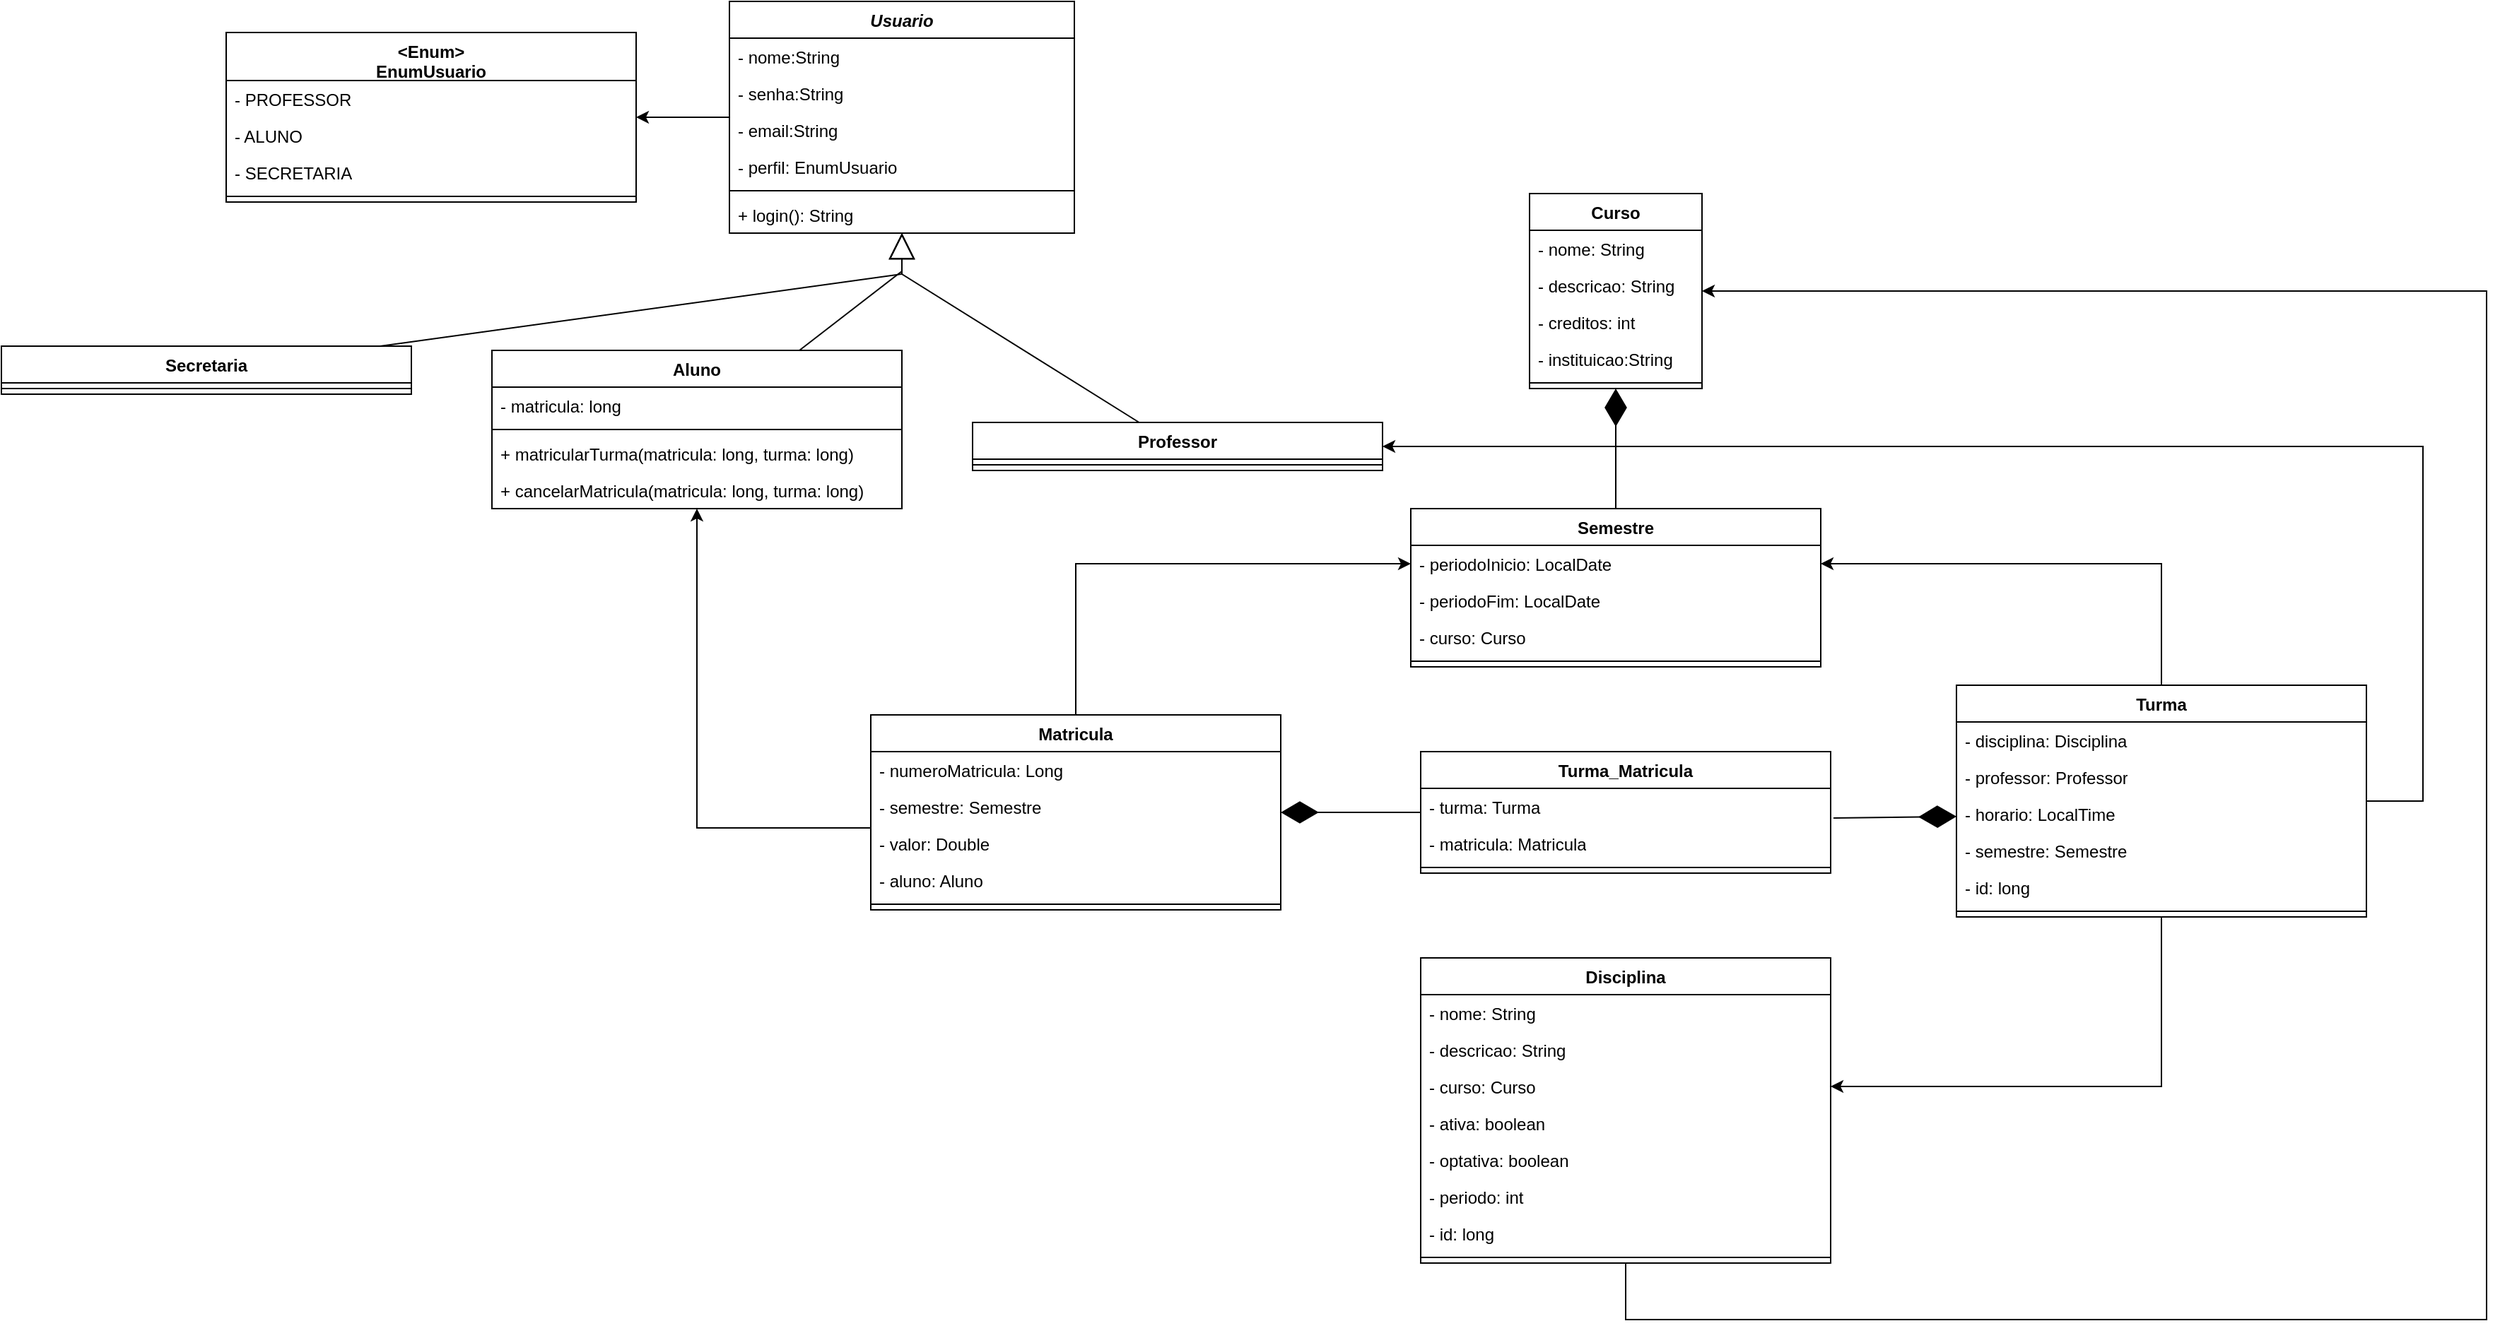 <mxfile version="26.1.0">
  <diagram name="Página-1" id="00ko7nCf5f7qOehELQm_">
    <mxGraphModel dx="1393" dy="1723" grid="0" gridSize="10" guides="1" tooltips="1" connect="1" arrows="1" fold="1" page="0" pageScale="1" pageWidth="827" pageHeight="1169" background="none" math="0" shadow="0">
      <root>
        <mxCell id="0" />
        <mxCell id="1" parent="0" />
        <mxCell id="m3YO8wlIrfaZdNfNYGgP-53" style="edgeStyle=orthogonalEdgeStyle;rounded=0;orthogonalLoop=1;jettySize=auto;html=1;" edge="1" parent="1" source="b0D_sGYAnOxJrPJl0iUJ-5" target="m3YO8wlIrfaZdNfNYGgP-44">
          <mxGeometry relative="1" as="geometry" />
        </mxCell>
        <mxCell id="b0D_sGYAnOxJrPJl0iUJ-5" value="&lt;i&gt;Usuario&lt;/i&gt;" style="swimlane;fontStyle=1;align=center;verticalAlign=top;childLayout=stackLayout;horizontal=1;startSize=26;horizontalStack=0;resizeParent=1;resizeParentMax=0;resizeLast=0;collapsible=1;marginBottom=0;whiteSpace=wrap;html=1;" parent="1" vertex="1">
          <mxGeometry x="938" y="-526" width="244" height="164" as="geometry" />
        </mxCell>
        <mxCell id="b0D_sGYAnOxJrPJl0iUJ-6" value="- nome:String" style="text;strokeColor=none;fillColor=none;align=left;verticalAlign=top;spacingLeft=4;spacingRight=4;overflow=hidden;rotatable=0;points=[[0,0.5],[1,0.5]];portConstraint=eastwest;whiteSpace=wrap;html=1;" parent="b0D_sGYAnOxJrPJl0iUJ-5" vertex="1">
          <mxGeometry y="26" width="244" height="26" as="geometry" />
        </mxCell>
        <mxCell id="b0D_sGYAnOxJrPJl0iUJ-9" value="- senha:String" style="text;strokeColor=none;fillColor=none;align=left;verticalAlign=top;spacingLeft=4;spacingRight=4;overflow=hidden;rotatable=0;points=[[0,0.5],[1,0.5]];portConstraint=eastwest;whiteSpace=wrap;html=1;" parent="b0D_sGYAnOxJrPJl0iUJ-5" vertex="1">
          <mxGeometry y="52" width="244" height="26" as="geometry" />
        </mxCell>
        <mxCell id="b0D_sGYAnOxJrPJl0iUJ-10" value="- email:String" style="text;strokeColor=none;fillColor=none;align=left;verticalAlign=top;spacingLeft=4;spacingRight=4;overflow=hidden;rotatable=0;points=[[0,0.5],[1,0.5]];portConstraint=eastwest;whiteSpace=wrap;html=1;" parent="b0D_sGYAnOxJrPJl0iUJ-5" vertex="1">
          <mxGeometry y="78" width="244" height="26" as="geometry" />
        </mxCell>
        <mxCell id="b0D_sGYAnOxJrPJl0iUJ-57" value="- perfil: EnumUsuario" style="text;strokeColor=none;fillColor=none;align=left;verticalAlign=top;spacingLeft=4;spacingRight=4;overflow=hidden;rotatable=0;points=[[0,0.5],[1,0.5]];portConstraint=eastwest;whiteSpace=wrap;html=1;" parent="b0D_sGYAnOxJrPJl0iUJ-5" vertex="1">
          <mxGeometry y="104" width="244" height="26" as="geometry" />
        </mxCell>
        <mxCell id="b0D_sGYAnOxJrPJl0iUJ-7" value="" style="line;strokeWidth=1;fillColor=none;align=left;verticalAlign=middle;spacingTop=-1;spacingLeft=3;spacingRight=3;rotatable=0;labelPosition=right;points=[];portConstraint=eastwest;strokeColor=inherit;" parent="b0D_sGYAnOxJrPJl0iUJ-5" vertex="1">
          <mxGeometry y="130" width="244" height="8" as="geometry" />
        </mxCell>
        <mxCell id="b0D_sGYAnOxJrPJl0iUJ-8" value="+ login(): String" style="text;strokeColor=none;fillColor=none;align=left;verticalAlign=top;spacingLeft=4;spacingRight=4;overflow=hidden;rotatable=0;points=[[0,0.5],[1,0.5]];portConstraint=eastwest;whiteSpace=wrap;html=1;" parent="b0D_sGYAnOxJrPJl0iUJ-5" vertex="1">
          <mxGeometry y="138" width="244" height="26" as="geometry" />
        </mxCell>
        <mxCell id="b0D_sGYAnOxJrPJl0iUJ-11" value="" style="endArrow=block;endSize=16;endFill=0;html=1;rounded=0;" parent="1" source="b0D_sGYAnOxJrPJl0iUJ-12" target="b0D_sGYAnOxJrPJl0iUJ-5" edge="1">
          <mxGeometry x="0.304" y="-98" width="160" relative="1" as="geometry">
            <mxPoint x="1057" y="-274" as="sourcePoint" />
            <mxPoint x="1198" y="-236" as="targetPoint" />
            <Array as="points">
              <mxPoint x="1060" y="-335" />
            </Array>
            <mxPoint x="-29" y="70" as="offset" />
          </mxGeometry>
        </mxCell>
        <mxCell id="b0D_sGYAnOxJrPJl0iUJ-12" value="Aluno" style="swimlane;fontStyle=1;align=center;verticalAlign=top;childLayout=stackLayout;horizontal=1;startSize=26;horizontalStack=0;resizeParent=1;resizeParentMax=0;resizeLast=0;collapsible=1;marginBottom=0;whiteSpace=wrap;html=1;" parent="1" vertex="1">
          <mxGeometry x="770" y="-279" width="290" height="112" as="geometry" />
        </mxCell>
        <mxCell id="b0D_sGYAnOxJrPJl0iUJ-13" value="- matricula: long" style="text;strokeColor=none;fillColor=none;align=left;verticalAlign=top;spacingLeft=4;spacingRight=4;overflow=hidden;rotatable=0;points=[[0,0.5],[1,0.5]];portConstraint=eastwest;whiteSpace=wrap;html=1;" parent="b0D_sGYAnOxJrPJl0iUJ-12" vertex="1">
          <mxGeometry y="26" width="290" height="26" as="geometry" />
        </mxCell>
        <mxCell id="b0D_sGYAnOxJrPJl0iUJ-14" value="" style="line;strokeWidth=1;fillColor=none;align=left;verticalAlign=middle;spacingTop=-1;spacingLeft=3;spacingRight=3;rotatable=0;labelPosition=right;points=[];portConstraint=eastwest;strokeColor=inherit;" parent="b0D_sGYAnOxJrPJl0iUJ-12" vertex="1">
          <mxGeometry y="52" width="290" height="8" as="geometry" />
        </mxCell>
        <mxCell id="b0D_sGYAnOxJrPJl0iUJ-15" value="+ matricularTurma(matricula: long, turma: long)" style="text;strokeColor=none;fillColor=none;align=left;verticalAlign=top;spacingLeft=4;spacingRight=4;overflow=hidden;rotatable=0;points=[[0,0.5],[1,0.5]];portConstraint=eastwest;whiteSpace=wrap;html=1;" parent="b0D_sGYAnOxJrPJl0iUJ-12" vertex="1">
          <mxGeometry y="60" width="290" height="26" as="geometry" />
        </mxCell>
        <mxCell id="m3YO8wlIrfaZdNfNYGgP-1" value="+ cancelarMatricula(matricula: long, turma: long)" style="text;strokeColor=none;fillColor=none;align=left;verticalAlign=top;spacingLeft=4;spacingRight=4;overflow=hidden;rotatable=0;points=[[0,0.5],[1,0.5]];portConstraint=eastwest;whiteSpace=wrap;html=1;" vertex="1" parent="b0D_sGYAnOxJrPJl0iUJ-12">
          <mxGeometry y="86" width="290" height="26" as="geometry" />
        </mxCell>
        <mxCell id="b0D_sGYAnOxJrPJl0iUJ-16" value="Professor" style="swimlane;fontStyle=1;align=center;verticalAlign=top;childLayout=stackLayout;horizontal=1;startSize=26;horizontalStack=0;resizeParent=1;resizeParentMax=0;resizeLast=0;collapsible=1;marginBottom=0;whiteSpace=wrap;html=1;" parent="1" vertex="1">
          <mxGeometry x="1110" y="-228" width="290" height="34" as="geometry" />
        </mxCell>
        <mxCell id="b0D_sGYAnOxJrPJl0iUJ-18" value="" style="line;strokeWidth=1;fillColor=none;align=left;verticalAlign=middle;spacingTop=-1;spacingLeft=3;spacingRight=3;rotatable=0;labelPosition=right;points=[];portConstraint=eastwest;strokeColor=inherit;" parent="b0D_sGYAnOxJrPJl0iUJ-16" vertex="1">
          <mxGeometry y="26" width="290" height="8" as="geometry" />
        </mxCell>
        <mxCell id="b0D_sGYAnOxJrPJl0iUJ-20" value="" style="endArrow=block;endSize=16;endFill=0;html=1;rounded=0;" parent="1" source="b0D_sGYAnOxJrPJl0iUJ-16" target="b0D_sGYAnOxJrPJl0iUJ-5" edge="1">
          <mxGeometry x="0.304" y="-98" width="160" relative="1" as="geometry">
            <mxPoint x="1202.986" y="-279" as="sourcePoint" />
            <mxPoint x="1070" y="-378" as="targetPoint" />
            <Array as="points">
              <mxPoint x="1060" y="-333" />
            </Array>
            <mxPoint x="-29" y="70" as="offset" />
          </mxGeometry>
        </mxCell>
        <mxCell id="b0D_sGYAnOxJrPJl0iUJ-21" value="Secretaria" style="swimlane;fontStyle=1;align=center;verticalAlign=top;childLayout=stackLayout;horizontal=1;startSize=26;horizontalStack=0;resizeParent=1;resizeParentMax=0;resizeLast=0;collapsible=1;marginBottom=0;whiteSpace=wrap;html=1;" parent="1" vertex="1">
          <mxGeometry x="423" y="-282" width="290" height="34" as="geometry" />
        </mxCell>
        <mxCell id="b0D_sGYAnOxJrPJl0iUJ-22" value="" style="line;strokeWidth=1;fillColor=none;align=left;verticalAlign=middle;spacingTop=-1;spacingLeft=3;spacingRight=3;rotatable=0;labelPosition=right;points=[];portConstraint=eastwest;strokeColor=inherit;" parent="b0D_sGYAnOxJrPJl0iUJ-21" vertex="1">
          <mxGeometry y="26" width="290" height="8" as="geometry" />
        </mxCell>
        <mxCell id="b0D_sGYAnOxJrPJl0iUJ-23" value="" style="endArrow=block;endSize=16;endFill=0;html=1;rounded=0;" parent="1" source="b0D_sGYAnOxJrPJl0iUJ-21" target="b0D_sGYAnOxJrPJl0iUJ-5" edge="1">
          <mxGeometry x="0.304" y="-98" width="160" relative="1" as="geometry">
            <mxPoint x="988" y="-269" as="sourcePoint" />
            <mxPoint x="1070" y="-378" as="targetPoint" />
            <Array as="points">
              <mxPoint x="1060" y="-333" />
            </Array>
            <mxPoint x="-29" y="70" as="offset" />
          </mxGeometry>
        </mxCell>
        <mxCell id="m3YO8wlIrfaZdNfNYGgP-35" style="edgeStyle=orthogonalEdgeStyle;rounded=0;orthogonalLoop=1;jettySize=auto;html=1;entryX=1;entryY=0.5;entryDx=0;entryDy=0;" edge="1" parent="1" source="b0D_sGYAnOxJrPJl0iUJ-24" target="m3YO8wlIrfaZdNfNYGgP-21">
          <mxGeometry relative="1" as="geometry" />
        </mxCell>
        <mxCell id="m3YO8wlIrfaZdNfNYGgP-39" style="edgeStyle=orthogonalEdgeStyle;rounded=0;orthogonalLoop=1;jettySize=auto;html=1;entryX=1;entryY=0.5;entryDx=0;entryDy=0;" edge="1" parent="1" source="b0D_sGYAnOxJrPJl0iUJ-24" target="R05KZeigGBKfCSI8nt8t-12">
          <mxGeometry relative="1" as="geometry" />
        </mxCell>
        <mxCell id="m3YO8wlIrfaZdNfNYGgP-58" style="edgeStyle=orthogonalEdgeStyle;rounded=0;orthogonalLoop=1;jettySize=auto;html=1;entryX=1;entryY=0.5;entryDx=0;entryDy=0;" edge="1" parent="1" source="b0D_sGYAnOxJrPJl0iUJ-24" target="b0D_sGYAnOxJrPJl0iUJ-16">
          <mxGeometry relative="1" as="geometry">
            <mxPoint x="2148" y="-217" as="targetPoint" />
            <Array as="points">
              <mxPoint x="2136" y="40" />
              <mxPoint x="2136" y="-211" />
            </Array>
          </mxGeometry>
        </mxCell>
        <mxCell id="b0D_sGYAnOxJrPJl0iUJ-24" value="Turma" style="swimlane;fontStyle=1;align=center;verticalAlign=top;childLayout=stackLayout;horizontal=1;startSize=26;horizontalStack=0;resizeParent=1;resizeParentMax=0;resizeLast=0;collapsible=1;marginBottom=0;whiteSpace=wrap;html=1;" parent="1" vertex="1">
          <mxGeometry x="1806" y="-42" width="290" height="164" as="geometry" />
        </mxCell>
        <mxCell id="b0D_sGYAnOxJrPJl0iUJ-25" value="- disciplina: Disciplina" style="text;strokeColor=none;fillColor=none;align=left;verticalAlign=top;spacingLeft=4;spacingRight=4;overflow=hidden;rotatable=0;points=[[0,0.5],[1,0.5]];portConstraint=eastwest;whiteSpace=wrap;html=1;" parent="b0D_sGYAnOxJrPJl0iUJ-24" vertex="1">
          <mxGeometry y="26" width="290" height="26" as="geometry" />
        </mxCell>
        <mxCell id="b0D_sGYAnOxJrPJl0iUJ-30" value="- professor: Professor&lt;div&gt;&lt;br&gt;&lt;/div&gt;" style="text;strokeColor=none;fillColor=none;align=left;verticalAlign=top;spacingLeft=4;spacingRight=4;overflow=hidden;rotatable=0;points=[[0,0.5],[1,0.5]];portConstraint=eastwest;whiteSpace=wrap;html=1;" parent="b0D_sGYAnOxJrPJl0iUJ-24" vertex="1">
          <mxGeometry y="52" width="290" height="26" as="geometry" />
        </mxCell>
        <mxCell id="R05KZeigGBKfCSI8nt8t-5" value="- horario: LocalTime" style="text;strokeColor=none;fillColor=none;align=left;verticalAlign=top;spacingLeft=4;spacingRight=4;overflow=hidden;rotatable=0;points=[[0,0.5],[1,0.5]];portConstraint=eastwest;whiteSpace=wrap;html=1;" parent="b0D_sGYAnOxJrPJl0iUJ-24" vertex="1">
          <mxGeometry y="78" width="290" height="26" as="geometry" />
        </mxCell>
        <mxCell id="m3YO8wlIrfaZdNfNYGgP-32" value="- semestre: Semestre" style="text;strokeColor=none;fillColor=none;align=left;verticalAlign=top;spacingLeft=4;spacingRight=4;overflow=hidden;rotatable=0;points=[[0,0.5],[1,0.5]];portConstraint=eastwest;whiteSpace=wrap;html=1;" vertex="1" parent="b0D_sGYAnOxJrPJl0iUJ-24">
          <mxGeometry y="104" width="290" height="26" as="geometry" />
        </mxCell>
        <mxCell id="b0D_sGYAnOxJrPJl0iUJ-41" value="- id: long" style="text;strokeColor=none;fillColor=none;align=left;verticalAlign=top;spacingLeft=4;spacingRight=4;overflow=hidden;rotatable=0;points=[[0,0.5],[1,0.5]];portConstraint=eastwest;whiteSpace=wrap;html=1;" parent="b0D_sGYAnOxJrPJl0iUJ-24" vertex="1">
          <mxGeometry y="130" width="290" height="26" as="geometry" />
        </mxCell>
        <mxCell id="b0D_sGYAnOxJrPJl0iUJ-26" value="" style="line;strokeWidth=1;fillColor=none;align=left;verticalAlign=middle;spacingTop=-1;spacingLeft=3;spacingRight=3;rotatable=0;labelPosition=right;points=[];portConstraint=eastwest;strokeColor=inherit;" parent="b0D_sGYAnOxJrPJl0iUJ-24" vertex="1">
          <mxGeometry y="156" width="290" height="8" as="geometry" />
        </mxCell>
        <mxCell id="m3YO8wlIrfaZdNfNYGgP-43" style="edgeStyle=orthogonalEdgeStyle;rounded=0;orthogonalLoop=1;jettySize=auto;html=1;exitX=0.5;exitY=1;exitDx=0;exitDy=0;" edge="1" parent="1" source="b0D_sGYAnOxJrPJl0iUJ-32" target="R05KZeigGBKfCSI8nt8t-7">
          <mxGeometry relative="1" as="geometry">
            <mxPoint x="1565" y="-251" as="targetPoint" />
            <Array as="points">
              <mxPoint x="1572" y="407" />
              <mxPoint x="2181" y="407" />
              <mxPoint x="2181" y="-321" />
            </Array>
          </mxGeometry>
        </mxCell>
        <mxCell id="b0D_sGYAnOxJrPJl0iUJ-32" value="Disciplina" style="swimlane;fontStyle=1;align=center;verticalAlign=top;childLayout=stackLayout;horizontal=1;startSize=26;horizontalStack=0;resizeParent=1;resizeParentMax=0;resizeLast=0;collapsible=1;marginBottom=0;whiteSpace=wrap;html=1;" parent="1" vertex="1">
          <mxGeometry x="1427" y="151" width="290" height="216" as="geometry" />
        </mxCell>
        <mxCell id="b0D_sGYAnOxJrPJl0iUJ-37" value="- nome: String" style="text;strokeColor=none;fillColor=none;align=left;verticalAlign=top;spacingLeft=4;spacingRight=4;overflow=hidden;rotatable=0;points=[[0,0.5],[1,0.5]];portConstraint=eastwest;whiteSpace=wrap;html=1;" parent="b0D_sGYAnOxJrPJl0iUJ-32" vertex="1">
          <mxGeometry y="26" width="290" height="26" as="geometry" />
        </mxCell>
        <mxCell id="b0D_sGYAnOxJrPJl0iUJ-39" value="- descricao: String" style="text;strokeColor=none;fillColor=none;align=left;verticalAlign=top;spacingLeft=4;spacingRight=4;overflow=hidden;rotatable=0;points=[[0,0.5],[1,0.5]];portConstraint=eastwest;whiteSpace=wrap;html=1;" parent="b0D_sGYAnOxJrPJl0iUJ-32" vertex="1">
          <mxGeometry y="52" width="290" height="26" as="geometry" />
        </mxCell>
        <mxCell id="R05KZeigGBKfCSI8nt8t-12" value="- curso: Curso" style="text;strokeColor=none;fillColor=none;align=left;verticalAlign=top;spacingLeft=4;spacingRight=4;overflow=hidden;rotatable=0;points=[[0,0.5],[1,0.5]];portConstraint=eastwest;whiteSpace=wrap;html=1;" parent="b0D_sGYAnOxJrPJl0iUJ-32" vertex="1">
          <mxGeometry y="78" width="290" height="26" as="geometry" />
        </mxCell>
        <mxCell id="b0D_sGYAnOxJrPJl0iUJ-47" value="- ativa: boolean" style="text;strokeColor=none;fillColor=none;align=left;verticalAlign=top;spacingLeft=4;spacingRight=4;overflow=hidden;rotatable=0;points=[[0,0.5],[1,0.5]];portConstraint=eastwest;whiteSpace=wrap;html=1;" parent="b0D_sGYAnOxJrPJl0iUJ-32" vertex="1">
          <mxGeometry y="104" width="290" height="26" as="geometry" />
        </mxCell>
        <mxCell id="m3YO8wlIrfaZdNfNYGgP-57" value="- optativa: boolean" style="text;strokeColor=none;fillColor=none;align=left;verticalAlign=top;spacingLeft=4;spacingRight=4;overflow=hidden;rotatable=0;points=[[0,0.5],[1,0.5]];portConstraint=eastwest;whiteSpace=wrap;html=1;" vertex="1" parent="b0D_sGYAnOxJrPJl0iUJ-32">
          <mxGeometry y="130" width="290" height="26" as="geometry" />
        </mxCell>
        <mxCell id="m3YO8wlIrfaZdNfNYGgP-56" value="- periodo: int" style="text;strokeColor=none;fillColor=none;align=left;verticalAlign=top;spacingLeft=4;spacingRight=4;overflow=hidden;rotatable=0;points=[[0,0.5],[1,0.5]];portConstraint=eastwest;whiteSpace=wrap;html=1;" vertex="1" parent="b0D_sGYAnOxJrPJl0iUJ-32">
          <mxGeometry y="156" width="290" height="26" as="geometry" />
        </mxCell>
        <mxCell id="b0D_sGYAnOxJrPJl0iUJ-40" value="- id: long" style="text;strokeColor=none;fillColor=none;align=left;verticalAlign=top;spacingLeft=4;spacingRight=4;overflow=hidden;rotatable=0;points=[[0,0.5],[1,0.5]];portConstraint=eastwest;whiteSpace=wrap;html=1;" parent="b0D_sGYAnOxJrPJl0iUJ-32" vertex="1">
          <mxGeometry y="182" width="290" height="26" as="geometry" />
        </mxCell>
        <mxCell id="b0D_sGYAnOxJrPJl0iUJ-38" value="" style="line;strokeWidth=1;fillColor=none;align=left;verticalAlign=middle;spacingTop=-1;spacingLeft=3;spacingRight=3;rotatable=0;labelPosition=right;points=[];portConstraint=eastwest;strokeColor=inherit;" parent="b0D_sGYAnOxJrPJl0iUJ-32" vertex="1">
          <mxGeometry y="208" width="290" height="8" as="geometry" />
        </mxCell>
        <mxCell id="m3YO8wlIrfaZdNfNYGgP-36" style="edgeStyle=orthogonalEdgeStyle;rounded=0;orthogonalLoop=1;jettySize=auto;html=1;entryX=0;entryY=0.5;entryDx=0;entryDy=0;" edge="1" parent="1" source="b0D_sGYAnOxJrPJl0iUJ-42" target="m3YO8wlIrfaZdNfNYGgP-21">
          <mxGeometry relative="1" as="geometry" />
        </mxCell>
        <mxCell id="m3YO8wlIrfaZdNfNYGgP-55" style="edgeStyle=orthogonalEdgeStyle;rounded=0;orthogonalLoop=1;jettySize=auto;html=1;" edge="1" parent="1" source="b0D_sGYAnOxJrPJl0iUJ-42" target="b0D_sGYAnOxJrPJl0iUJ-12">
          <mxGeometry relative="1" as="geometry">
            <Array as="points">
              <mxPoint x="915" y="59" />
            </Array>
          </mxGeometry>
        </mxCell>
        <mxCell id="b0D_sGYAnOxJrPJl0iUJ-42" value="Matricula" style="swimlane;fontStyle=1;align=center;verticalAlign=top;childLayout=stackLayout;horizontal=1;startSize=26;horizontalStack=0;resizeParent=1;resizeParentMax=0;resizeLast=0;collapsible=1;marginBottom=0;whiteSpace=wrap;html=1;" parent="1" vertex="1">
          <mxGeometry x="1038" y="-21" width="290" height="138" as="geometry" />
        </mxCell>
        <mxCell id="b0D_sGYAnOxJrPJl0iUJ-44" value="- numeroMatricula: Long" style="text;strokeColor=none;fillColor=none;align=left;verticalAlign=top;spacingLeft=4;spacingRight=4;overflow=hidden;rotatable=0;points=[[0,0.5],[1,0.5]];portConstraint=eastwest;whiteSpace=wrap;html=1;" parent="b0D_sGYAnOxJrPJl0iUJ-42" vertex="1">
          <mxGeometry y="26" width="290" height="26" as="geometry" />
        </mxCell>
        <mxCell id="m3YO8wlIrfaZdNfNYGgP-31" value="- semestre: Semestre" style="text;strokeColor=none;fillColor=none;align=left;verticalAlign=top;spacingLeft=4;spacingRight=4;overflow=hidden;rotatable=0;points=[[0,0.5],[1,0.5]];portConstraint=eastwest;whiteSpace=wrap;html=1;" vertex="1" parent="b0D_sGYAnOxJrPJl0iUJ-42">
          <mxGeometry y="52" width="290" height="26" as="geometry" />
        </mxCell>
        <mxCell id="m3YO8wlIrfaZdNfNYGgP-6" value="- valor: Double" style="text;strokeColor=none;fillColor=none;align=left;verticalAlign=top;spacingLeft=4;spacingRight=4;overflow=hidden;rotatable=0;points=[[0,0.5],[1,0.5]];portConstraint=eastwest;whiteSpace=wrap;html=1;" vertex="1" parent="b0D_sGYAnOxJrPJl0iUJ-42">
          <mxGeometry y="78" width="290" height="26" as="geometry" />
        </mxCell>
        <mxCell id="m3YO8wlIrfaZdNfNYGgP-54" value="- aluno: Aluno" style="text;strokeColor=none;fillColor=none;align=left;verticalAlign=top;spacingLeft=4;spacingRight=4;overflow=hidden;rotatable=0;points=[[0,0.5],[1,0.5]];portConstraint=eastwest;whiteSpace=wrap;html=1;" vertex="1" parent="b0D_sGYAnOxJrPJl0iUJ-42">
          <mxGeometry y="104" width="290" height="26" as="geometry" />
        </mxCell>
        <mxCell id="b0D_sGYAnOxJrPJl0iUJ-46" value="" style="line;strokeWidth=1;fillColor=none;align=left;verticalAlign=middle;spacingTop=-1;spacingLeft=3;spacingRight=3;rotatable=0;labelPosition=right;points=[];portConstraint=eastwest;strokeColor=inherit;" parent="b0D_sGYAnOxJrPJl0iUJ-42" vertex="1">
          <mxGeometry y="130" width="290" height="8" as="geometry" />
        </mxCell>
        <mxCell id="R05KZeigGBKfCSI8nt8t-1" value="Turma_Matricula" style="swimlane;fontStyle=1;align=center;verticalAlign=top;childLayout=stackLayout;horizontal=1;startSize=26;horizontalStack=0;resizeParent=1;resizeParentMax=0;resizeLast=0;collapsible=1;marginBottom=0;whiteSpace=wrap;html=1;" parent="1" vertex="1">
          <mxGeometry x="1427" y="5" width="290" height="86" as="geometry" />
        </mxCell>
        <mxCell id="R05KZeigGBKfCSI8nt8t-2" value="- turma: Turma" style="text;strokeColor=none;fillColor=none;align=left;verticalAlign=top;spacingLeft=4;spacingRight=4;overflow=hidden;rotatable=0;points=[[0,0.5],[1,0.5]];portConstraint=eastwest;whiteSpace=wrap;html=1;" parent="R05KZeigGBKfCSI8nt8t-1" vertex="1">
          <mxGeometry y="26" width="290" height="26" as="geometry" />
        </mxCell>
        <mxCell id="R05KZeigGBKfCSI8nt8t-3" value="- matricula: Matricula" style="text;strokeColor=none;fillColor=none;align=left;verticalAlign=top;spacingLeft=4;spacingRight=4;overflow=hidden;rotatable=0;points=[[0,0.5],[1,0.5]];portConstraint=eastwest;whiteSpace=wrap;html=1;" parent="R05KZeigGBKfCSI8nt8t-1" vertex="1">
          <mxGeometry y="52" width="290" height="26" as="geometry" />
        </mxCell>
        <mxCell id="R05KZeigGBKfCSI8nt8t-4" value="" style="line;strokeWidth=1;fillColor=none;align=left;verticalAlign=middle;spacingTop=-1;spacingLeft=3;spacingRight=3;rotatable=0;labelPosition=right;points=[];portConstraint=eastwest;strokeColor=inherit;" parent="R05KZeigGBKfCSI8nt8t-1" vertex="1">
          <mxGeometry y="78" width="290" height="8" as="geometry" />
        </mxCell>
        <mxCell id="R05KZeigGBKfCSI8nt8t-7" value="&lt;div&gt;Curso&lt;/div&gt;" style="swimlane;fontStyle=1;align=center;verticalAlign=top;childLayout=stackLayout;horizontal=1;startSize=26;horizontalStack=0;resizeParent=1;resizeParentMax=0;resizeLast=0;collapsible=1;marginBottom=0;whiteSpace=wrap;html=1;" parent="1" vertex="1">
          <mxGeometry x="1504" y="-390" width="122" height="138" as="geometry" />
        </mxCell>
        <mxCell id="R05KZeigGBKfCSI8nt8t-10" value="- nome: String" style="text;strokeColor=none;fillColor=none;align=left;verticalAlign=top;spacingLeft=4;spacingRight=4;overflow=hidden;rotatable=0;points=[[0,0.5],[1,0.5]];portConstraint=eastwest;whiteSpace=wrap;html=1;" parent="R05KZeigGBKfCSI8nt8t-7" vertex="1">
          <mxGeometry y="26" width="122" height="26" as="geometry" />
        </mxCell>
        <mxCell id="m3YO8wlIrfaZdNfNYGgP-2" value="- descricao: String" style="text;strokeColor=none;fillColor=none;align=left;verticalAlign=top;spacingLeft=4;spacingRight=4;overflow=hidden;rotatable=0;points=[[0,0.5],[1,0.5]];portConstraint=eastwest;whiteSpace=wrap;html=1;" vertex="1" parent="R05KZeigGBKfCSI8nt8t-7">
          <mxGeometry y="52" width="122" height="26" as="geometry" />
        </mxCell>
        <mxCell id="R05KZeigGBKfCSI8nt8t-11" value="- creditos: int" style="text;strokeColor=none;fillColor=none;align=left;verticalAlign=top;spacingLeft=4;spacingRight=4;overflow=hidden;rotatable=0;points=[[0,0.5],[1,0.5]];portConstraint=eastwest;whiteSpace=wrap;html=1;" parent="R05KZeigGBKfCSI8nt8t-7" vertex="1">
          <mxGeometry y="78" width="122" height="26" as="geometry" />
        </mxCell>
        <mxCell id="m3YO8wlIrfaZdNfNYGgP-3" value="- instituicao:String" style="text;strokeColor=none;fillColor=none;align=left;verticalAlign=top;spacingLeft=4;spacingRight=4;overflow=hidden;rotatable=0;points=[[0,0.5],[1,0.5]];portConstraint=eastwest;whiteSpace=wrap;html=1;" vertex="1" parent="R05KZeigGBKfCSI8nt8t-7">
          <mxGeometry y="104" width="122" height="26" as="geometry" />
        </mxCell>
        <mxCell id="R05KZeigGBKfCSI8nt8t-8" value="" style="line;strokeWidth=1;fillColor=none;align=left;verticalAlign=middle;spacingTop=-1;spacingLeft=3;spacingRight=3;rotatable=0;labelPosition=right;points=[];portConstraint=eastwest;strokeColor=inherit;" parent="R05KZeigGBKfCSI8nt8t-7" vertex="1">
          <mxGeometry y="130" width="122" height="8" as="geometry" />
        </mxCell>
        <mxCell id="m3YO8wlIrfaZdNfNYGgP-14" value="Semestre" style="swimlane;fontStyle=1;align=center;verticalAlign=top;childLayout=stackLayout;horizontal=1;startSize=26;horizontalStack=0;resizeParent=1;resizeParentMax=0;resizeLast=0;collapsible=1;marginBottom=0;whiteSpace=wrap;html=1;" vertex="1" parent="1">
          <mxGeometry x="1420" y="-167" width="290" height="112" as="geometry" />
        </mxCell>
        <mxCell id="m3YO8wlIrfaZdNfNYGgP-21" value="- periodoInicio: LocalDate" style="text;strokeColor=none;fillColor=none;align=left;verticalAlign=top;spacingLeft=4;spacingRight=4;overflow=hidden;rotatable=0;points=[[0,0.5],[1,0.5]];portConstraint=eastwest;whiteSpace=wrap;html=1;" vertex="1" parent="m3YO8wlIrfaZdNfNYGgP-14">
          <mxGeometry y="26" width="290" height="26" as="geometry" />
        </mxCell>
        <mxCell id="m3YO8wlIrfaZdNfNYGgP-22" value="- periodoFim: LocalDate" style="text;strokeColor=none;fillColor=none;align=left;verticalAlign=top;spacingLeft=4;spacingRight=4;overflow=hidden;rotatable=0;points=[[0,0.5],[1,0.5]];portConstraint=eastwest;whiteSpace=wrap;html=1;" vertex="1" parent="m3YO8wlIrfaZdNfNYGgP-14">
          <mxGeometry y="52" width="290" height="26" as="geometry" />
        </mxCell>
        <mxCell id="m3YO8wlIrfaZdNfNYGgP-19" value="- curso: Curso" style="text;strokeColor=none;fillColor=none;align=left;verticalAlign=top;spacingLeft=4;spacingRight=4;overflow=hidden;rotatable=0;points=[[0,0.5],[1,0.5]];portConstraint=eastwest;whiteSpace=wrap;html=1;" vertex="1" parent="m3YO8wlIrfaZdNfNYGgP-14">
          <mxGeometry y="78" width="290" height="26" as="geometry" />
        </mxCell>
        <mxCell id="m3YO8wlIrfaZdNfNYGgP-20" value="" style="line;strokeWidth=1;fillColor=none;align=left;verticalAlign=middle;spacingTop=-1;spacingLeft=3;spacingRight=3;rotatable=0;labelPosition=right;points=[];portConstraint=eastwest;strokeColor=inherit;" vertex="1" parent="m3YO8wlIrfaZdNfNYGgP-14">
          <mxGeometry y="104" width="290" height="8" as="geometry" />
        </mxCell>
        <mxCell id="m3YO8wlIrfaZdNfNYGgP-34" value="" style="endArrow=diamondThin;endFill=1;endSize=24;html=1;rounded=0;" edge="1" parent="1" source="m3YO8wlIrfaZdNfNYGgP-14" target="R05KZeigGBKfCSI8nt8t-7">
          <mxGeometry width="160" relative="1" as="geometry">
            <mxPoint x="1510" y="-142" as="sourcePoint" />
            <mxPoint x="1670" y="-142" as="targetPoint" />
          </mxGeometry>
        </mxCell>
        <mxCell id="m3YO8wlIrfaZdNfNYGgP-37" value="" style="endArrow=diamondThin;endFill=1;endSize=24;html=1;rounded=0;" edge="1" parent="1" source="R05KZeigGBKfCSI8nt8t-1" target="b0D_sGYAnOxJrPJl0iUJ-42">
          <mxGeometry width="160" relative="1" as="geometry">
            <mxPoint x="1575" y="-157" as="sourcePoint" />
            <mxPoint x="1575" y="-242" as="targetPoint" />
          </mxGeometry>
        </mxCell>
        <mxCell id="m3YO8wlIrfaZdNfNYGgP-38" value="" style="endArrow=diamondThin;endFill=1;endSize=24;html=1;rounded=0;" edge="1" parent="1" target="R05KZeigGBKfCSI8nt8t-5">
          <mxGeometry width="160" relative="1" as="geometry">
            <mxPoint x="1719" y="52" as="sourcePoint" />
            <mxPoint x="1338" y="59" as="targetPoint" />
          </mxGeometry>
        </mxCell>
        <mxCell id="m3YO8wlIrfaZdNfNYGgP-44" value="&amp;lt;Enum&amp;gt;&lt;br&gt;EnumUsuario" style="swimlane;fontStyle=1;align=center;verticalAlign=top;childLayout=stackLayout;horizontal=1;startSize=34;horizontalStack=0;resizeParent=1;resizeParentMax=0;resizeLast=0;collapsible=1;marginBottom=0;whiteSpace=wrap;html=1;" vertex="1" parent="1">
          <mxGeometry x="582" y="-504" width="290" height="120" as="geometry" />
        </mxCell>
        <mxCell id="m3YO8wlIrfaZdNfNYGgP-46" value="- PROFESSOR" style="text;strokeColor=none;fillColor=none;align=left;verticalAlign=top;spacingLeft=4;spacingRight=4;overflow=hidden;rotatable=0;points=[[0,0.5],[1,0.5]];portConstraint=eastwest;whiteSpace=wrap;html=1;" vertex="1" parent="m3YO8wlIrfaZdNfNYGgP-44">
          <mxGeometry y="34" width="290" height="26" as="geometry" />
        </mxCell>
        <mxCell id="m3YO8wlIrfaZdNfNYGgP-47" value="- ALUNO" style="text;strokeColor=none;fillColor=none;align=left;verticalAlign=top;spacingLeft=4;spacingRight=4;overflow=hidden;rotatable=0;points=[[0,0.5],[1,0.5]];portConstraint=eastwest;whiteSpace=wrap;html=1;" vertex="1" parent="m3YO8wlIrfaZdNfNYGgP-44">
          <mxGeometry y="60" width="290" height="26" as="geometry" />
        </mxCell>
        <mxCell id="m3YO8wlIrfaZdNfNYGgP-52" value="- SECRETARIA" style="text;strokeColor=none;fillColor=none;align=left;verticalAlign=top;spacingLeft=4;spacingRight=4;overflow=hidden;rotatable=0;points=[[0,0.5],[1,0.5]];portConstraint=eastwest;whiteSpace=wrap;html=1;" vertex="1" parent="m3YO8wlIrfaZdNfNYGgP-44">
          <mxGeometry y="86" width="290" height="26" as="geometry" />
        </mxCell>
        <mxCell id="m3YO8wlIrfaZdNfNYGgP-45" value="" style="line;strokeWidth=1;fillColor=none;align=left;verticalAlign=middle;spacingTop=-1;spacingLeft=3;spacingRight=3;rotatable=0;labelPosition=right;points=[];portConstraint=eastwest;strokeColor=inherit;" vertex="1" parent="m3YO8wlIrfaZdNfNYGgP-44">
          <mxGeometry y="112" width="290" height="8" as="geometry" />
        </mxCell>
      </root>
    </mxGraphModel>
  </diagram>
</mxfile>
